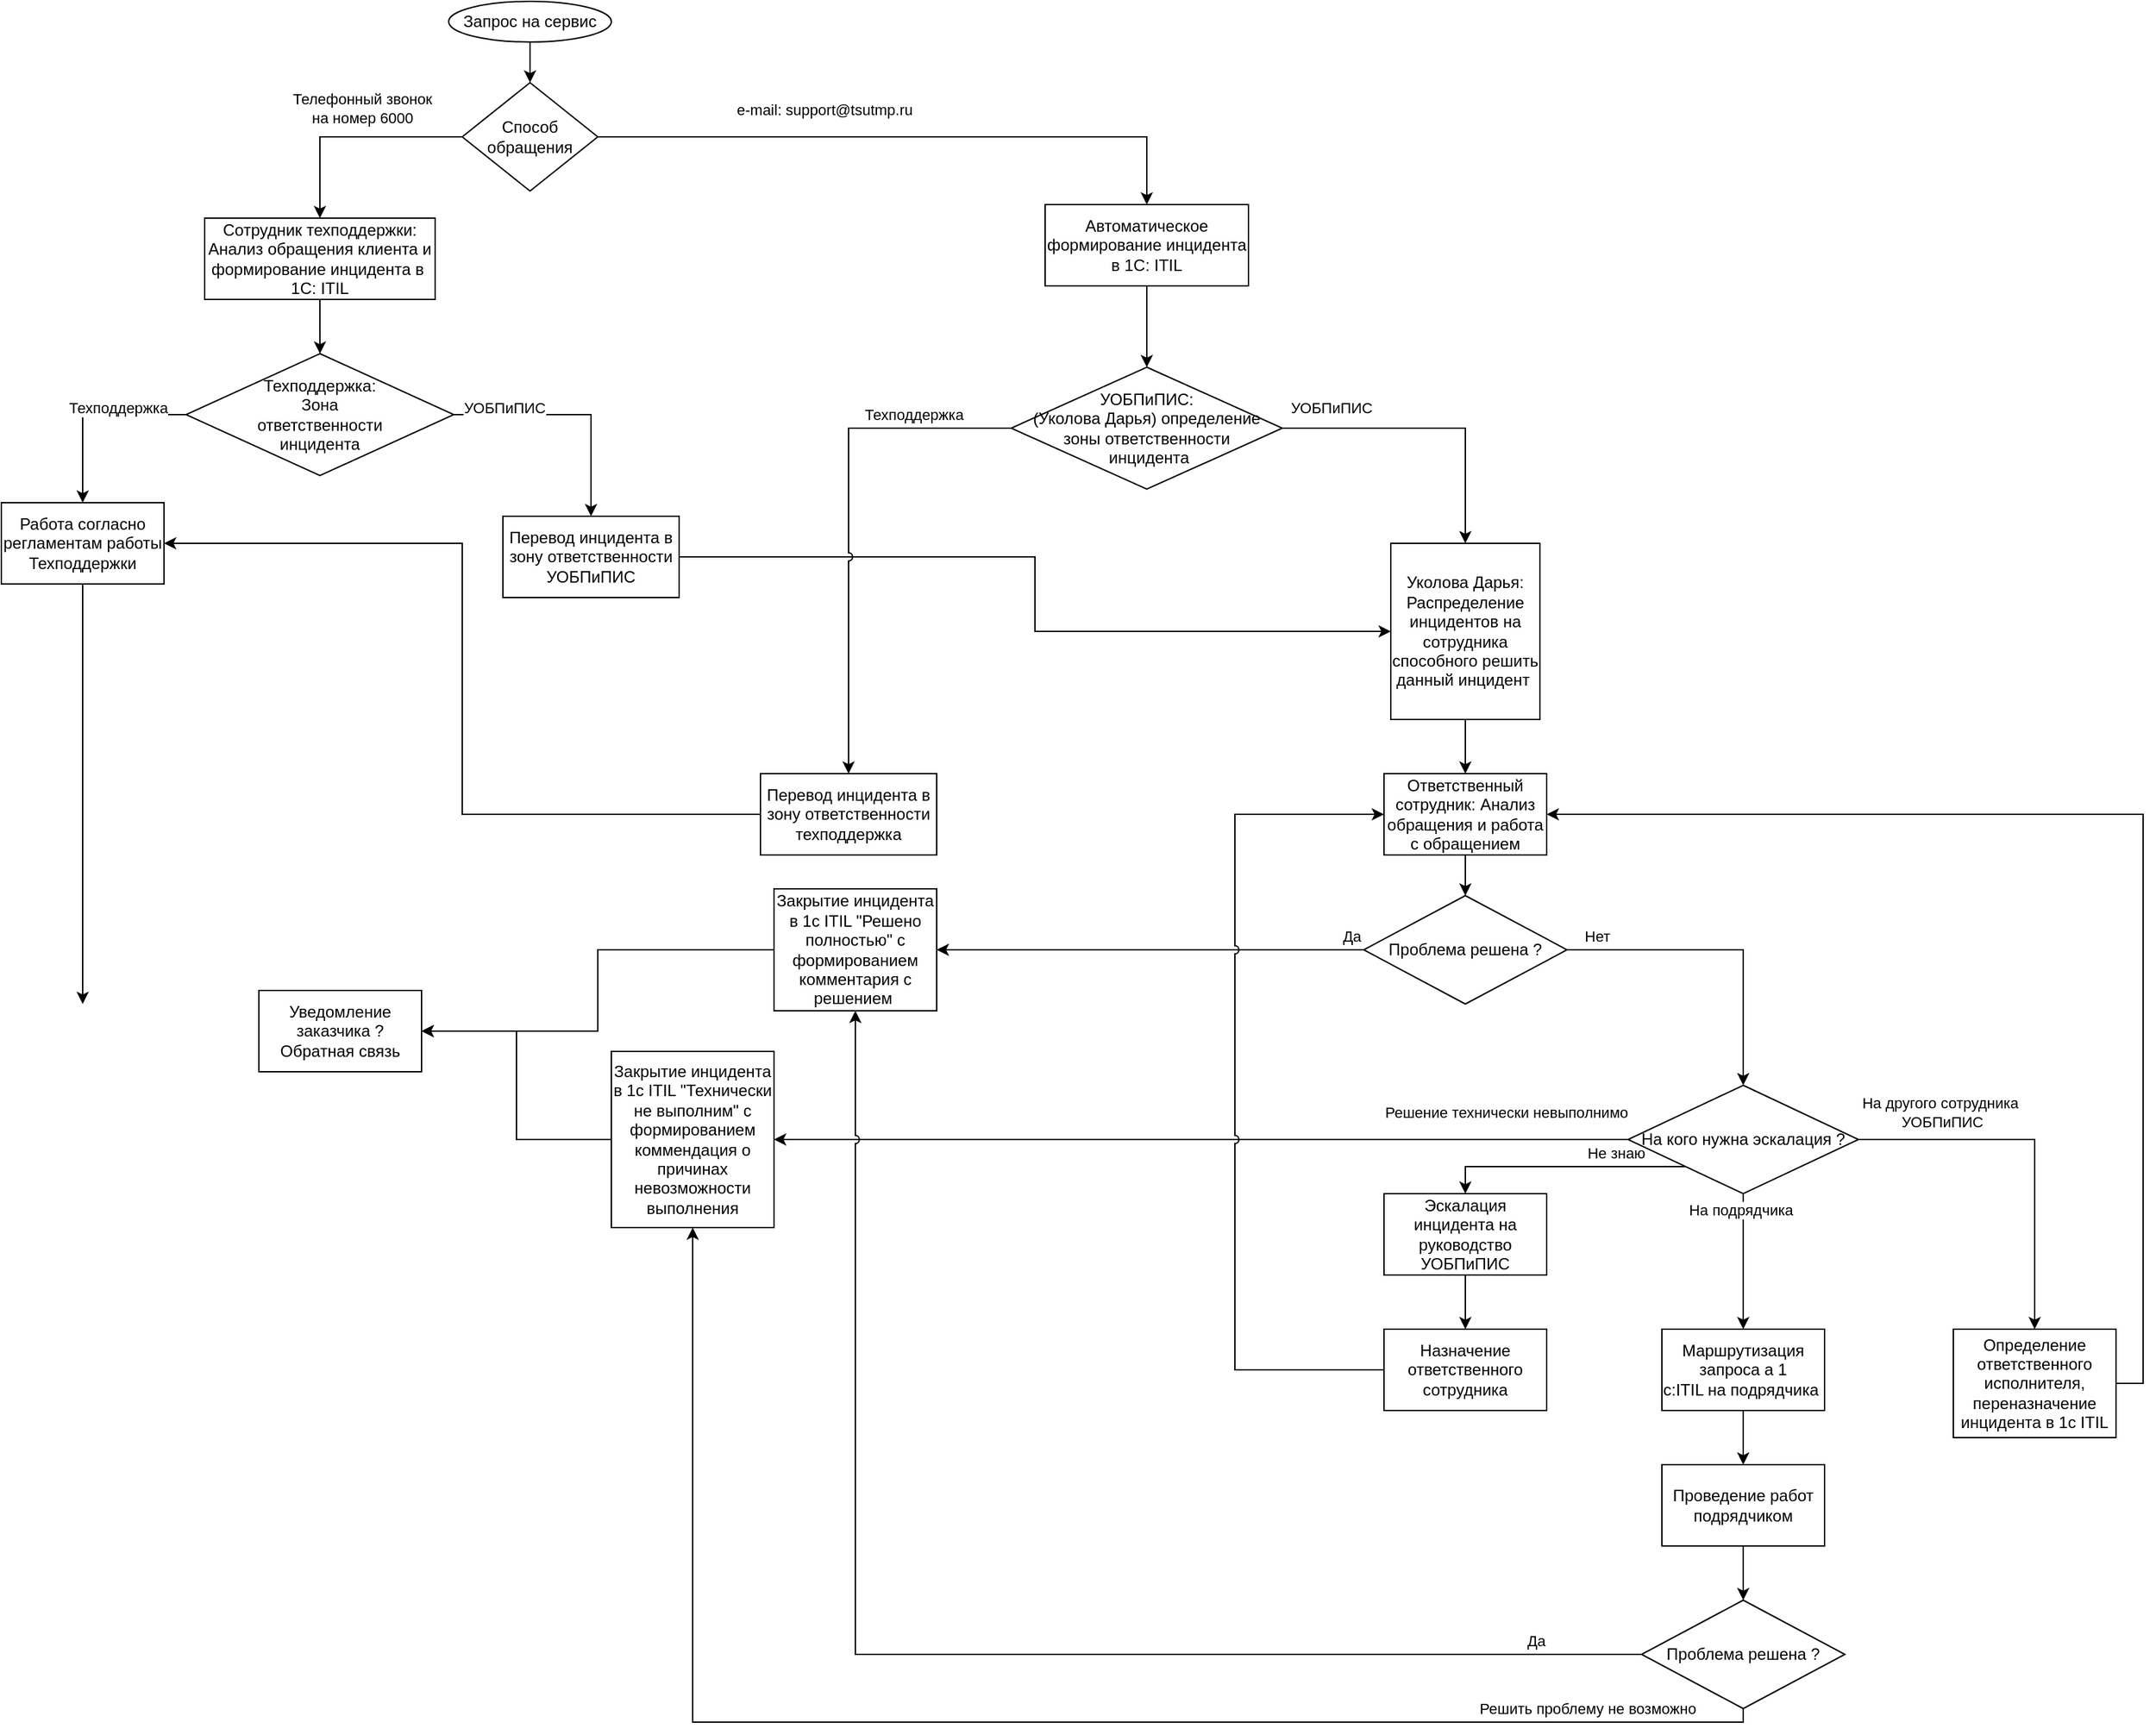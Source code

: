 <mxfile version="13.10.3" type="github">
  <diagram id="C5RBs43oDa-KdzZeNtuy" name="Page-1">
    <mxGraphModel dx="1468" dy="769" grid="1" gridSize="10" guides="1" tooltips="1" connect="1" arrows="1" fold="1" page="1" pageScale="1" pageWidth="827" pageHeight="1169" math="0" shadow="0">
      <root>
        <mxCell id="WIyWlLk6GJQsqaUBKTNV-0" />
        <mxCell id="WIyWlLk6GJQsqaUBKTNV-1" parent="WIyWlLk6GJQsqaUBKTNV-0" />
        <mxCell id="pP6laTNczQT1xypFKiDS-3" value="" style="edgeStyle=orthogonalEdgeStyle;rounded=0;orthogonalLoop=1;jettySize=auto;html=1;" parent="WIyWlLk6GJQsqaUBKTNV-1" source="pP6laTNczQT1xypFKiDS-0" target="pP6laTNczQT1xypFKiDS-1" edge="1">
          <mxGeometry relative="1" as="geometry" />
        </mxCell>
        <mxCell id="pP6laTNczQT1xypFKiDS-0" value="Запрос на сервис" style="ellipse;whiteSpace=wrap;html=1;" parent="WIyWlLk6GJQsqaUBKTNV-1" vertex="1">
          <mxGeometry x="330" y="10" width="120" height="30" as="geometry" />
        </mxCell>
        <mxCell id="pP6laTNczQT1xypFKiDS-4" style="edgeStyle=orthogonalEdgeStyle;rounded=0;orthogonalLoop=1;jettySize=auto;html=1;exitX=1;exitY=0.5;exitDx=0;exitDy=0;" parent="WIyWlLk6GJQsqaUBKTNV-1" source="pP6laTNczQT1xypFKiDS-1" target="pP6laTNczQT1xypFKiDS-9" edge="1">
          <mxGeometry relative="1" as="geometry">
            <mxPoint x="550" y="190" as="targetPoint" />
          </mxGeometry>
        </mxCell>
        <mxCell id="pP6laTNczQT1xypFKiDS-6" value="e-mail: support@tsutmp.ru" style="edgeLabel;html=1;align=center;verticalAlign=middle;resizable=0;points=[];" parent="pP6laTNczQT1xypFKiDS-4" vertex="1" connectable="0">
          <mxGeometry x="-0.4" y="4" relative="1" as="geometry">
            <mxPoint x="30" y="-16" as="offset" />
          </mxGeometry>
        </mxCell>
        <mxCell id="pP6laTNczQT1xypFKiDS-5" style="edgeStyle=orthogonalEdgeStyle;rounded=0;orthogonalLoop=1;jettySize=auto;html=1;exitX=0;exitY=0.5;exitDx=0;exitDy=0;" parent="WIyWlLk6GJQsqaUBKTNV-1" source="pP6laTNczQT1xypFKiDS-1" target="pP6laTNczQT1xypFKiDS-8" edge="1">
          <mxGeometry relative="1" as="geometry">
            <mxPoint x="280" y="140" as="targetPoint" />
          </mxGeometry>
        </mxCell>
        <mxCell id="pP6laTNczQT1xypFKiDS-7" value="Телефонный звонок&lt;br&gt;на номер 6000" style="edgeLabel;html=1;align=center;verticalAlign=middle;resizable=0;points=[];" parent="pP6laTNczQT1xypFKiDS-5" vertex="1" connectable="0">
          <mxGeometry x="-0.333" y="-1" relative="1" as="geometry">
            <mxPoint x="-19" y="-20" as="offset" />
          </mxGeometry>
        </mxCell>
        <mxCell id="pP6laTNczQT1xypFKiDS-1" value="Способ обращения" style="rhombus;whiteSpace=wrap;html=1;" parent="WIyWlLk6GJQsqaUBKTNV-1" vertex="1">
          <mxGeometry x="340" y="70" width="100" height="80" as="geometry" />
        </mxCell>
        <mxCell id="pP6laTNczQT1xypFKiDS-10" style="edgeStyle=orthogonalEdgeStyle;rounded=0;orthogonalLoop=1;jettySize=auto;html=1;" parent="WIyWlLk6GJQsqaUBKTNV-1" source="pP6laTNczQT1xypFKiDS-8" target="pP6laTNczQT1xypFKiDS-11" edge="1">
          <mxGeometry relative="1" as="geometry">
            <mxPoint x="235" y="280" as="targetPoint" />
          </mxGeometry>
        </mxCell>
        <mxCell id="pP6laTNczQT1xypFKiDS-8" value="Сотрудник техподдержки: Анализ обращения клиента и формирование инцидента в&amp;nbsp; 1С: ITIL" style="rounded=0;whiteSpace=wrap;html=1;" parent="WIyWlLk6GJQsqaUBKTNV-1" vertex="1">
          <mxGeometry x="150" y="170" width="170" height="60" as="geometry" />
        </mxCell>
        <mxCell id="pP6laTNczQT1xypFKiDS-18" style="edgeStyle=orthogonalEdgeStyle;rounded=0;orthogonalLoop=1;jettySize=auto;html=1;" parent="WIyWlLk6GJQsqaUBKTNV-1" source="pP6laTNczQT1xypFKiDS-9" target="pP6laTNczQT1xypFKiDS-21" edge="1">
          <mxGeometry relative="1" as="geometry">
            <mxPoint x="845" y="270" as="targetPoint" />
          </mxGeometry>
        </mxCell>
        <mxCell id="pP6laTNczQT1xypFKiDS-9" value="Автоматическое формирование инцидента в 1С: ITIL" style="rounded=0;whiteSpace=wrap;html=1;" parent="WIyWlLk6GJQsqaUBKTNV-1" vertex="1">
          <mxGeometry x="770" y="160" width="150" height="60" as="geometry" />
        </mxCell>
        <mxCell id="pP6laTNczQT1xypFKiDS-13" style="edgeStyle=orthogonalEdgeStyle;rounded=0;orthogonalLoop=1;jettySize=auto;html=1;" parent="WIyWlLk6GJQsqaUBKTNV-1" source="pP6laTNczQT1xypFKiDS-11" target="pP6laTNczQT1xypFKiDS-17" edge="1">
          <mxGeometry relative="1" as="geometry">
            <mxPoint x="110" y="390" as="targetPoint" />
          </mxGeometry>
        </mxCell>
        <mxCell id="pP6laTNczQT1xypFKiDS-14" value="Техподдержка" style="edgeLabel;html=1;align=center;verticalAlign=middle;resizable=0;points=[];" parent="pP6laTNczQT1xypFKiDS-13" vertex="1" connectable="0">
          <mxGeometry x="-0.286" relative="1" as="geometry">
            <mxPoint y="-5" as="offset" />
          </mxGeometry>
        </mxCell>
        <mxCell id="pP6laTNczQT1xypFKiDS-15" style="edgeStyle=orthogonalEdgeStyle;rounded=0;orthogonalLoop=1;jettySize=auto;html=1;" parent="WIyWlLk6GJQsqaUBKTNV-1" source="pP6laTNczQT1xypFKiDS-11" target="pP6laTNczQT1xypFKiDS-12" edge="1">
          <mxGeometry relative="1" as="geometry">
            <mxPoint x="440" y="315" as="targetPoint" />
          </mxGeometry>
        </mxCell>
        <mxCell id="pP6laTNczQT1xypFKiDS-16" value="УОБПиПИС" style="edgeLabel;html=1;align=center;verticalAlign=middle;resizable=0;points=[];" parent="pP6laTNczQT1xypFKiDS-15" vertex="1" connectable="0">
          <mxGeometry x="-0.781" relative="1" as="geometry">
            <mxPoint x="17.5" y="-5" as="offset" />
          </mxGeometry>
        </mxCell>
        <mxCell id="pP6laTNczQT1xypFKiDS-11" value="Техподдержка: &lt;br&gt;Зона &lt;br&gt;ответственности&lt;br&gt;инцидента" style="rhombus;whiteSpace=wrap;html=1;" parent="WIyWlLk6GJQsqaUBKTNV-1" vertex="1">
          <mxGeometry x="136.25" y="270" width="197.5" height="90" as="geometry" />
        </mxCell>
        <mxCell id="pP6laTNczQT1xypFKiDS-62" style="edgeStyle=orthogonalEdgeStyle;rounded=0;jumpStyle=arc;orthogonalLoop=1;jettySize=auto;html=1;" parent="WIyWlLk6GJQsqaUBKTNV-1" source="pP6laTNczQT1xypFKiDS-12" target="pP6laTNczQT1xypFKiDS-34" edge="1">
          <mxGeometry relative="1" as="geometry" />
        </mxCell>
        <mxCell id="pP6laTNczQT1xypFKiDS-12" value="Перевод инцидента в зону ответственности УОБПиПИС&lt;br&gt;" style="rounded=0;whiteSpace=wrap;html=1;" parent="WIyWlLk6GJQsqaUBKTNV-1" vertex="1">
          <mxGeometry x="370" y="390" width="130" height="60" as="geometry" />
        </mxCell>
        <mxCell id="pP6laTNczQT1xypFKiDS-68" style="edgeStyle=orthogonalEdgeStyle;rounded=0;jumpStyle=arc;orthogonalLoop=1;jettySize=auto;html=1;" parent="WIyWlLk6GJQsqaUBKTNV-1" source="pP6laTNczQT1xypFKiDS-17" edge="1">
          <mxGeometry relative="1" as="geometry">
            <mxPoint x="60" y="750.0" as="targetPoint" />
          </mxGeometry>
        </mxCell>
        <mxCell id="pP6laTNczQT1xypFKiDS-17" value="Работа согласно регламентам работы Техподдержки" style="rounded=0;whiteSpace=wrap;html=1;" parent="WIyWlLk6GJQsqaUBKTNV-1" vertex="1">
          <mxGeometry y="380" width="120" height="60" as="geometry" />
        </mxCell>
        <mxCell id="pP6laTNczQT1xypFKiDS-29" style="edgeStyle=orthogonalEdgeStyle;rounded=0;jumpStyle=arc;orthogonalLoop=1;jettySize=auto;html=1;" parent="WIyWlLk6GJQsqaUBKTNV-1" source="pP6laTNczQT1xypFKiDS-21" target="pP6laTNczQT1xypFKiDS-34" edge="1">
          <mxGeometry relative="1" as="geometry">
            <mxPoint x="1040" y="400" as="targetPoint" />
          </mxGeometry>
        </mxCell>
        <mxCell id="pP6laTNczQT1xypFKiDS-30" value="УОБПиПИС" style="edgeLabel;html=1;align=center;verticalAlign=middle;resizable=0;points=[];" parent="pP6laTNczQT1xypFKiDS-29" vertex="1" connectable="0">
          <mxGeometry x="-0.664" y="-2" relative="1" as="geometry">
            <mxPoint x="-1.63" y="-16.94" as="offset" />
          </mxGeometry>
        </mxCell>
        <mxCell id="pP6laTNczQT1xypFKiDS-64" style="edgeStyle=orthogonalEdgeStyle;rounded=0;jumpStyle=arc;orthogonalLoop=1;jettySize=auto;html=1;" parent="WIyWlLk6GJQsqaUBKTNV-1" source="pP6laTNczQT1xypFKiDS-21" target="pP6laTNczQT1xypFKiDS-23" edge="1">
          <mxGeometry relative="1" as="geometry" />
        </mxCell>
        <mxCell id="pP6laTNczQT1xypFKiDS-67" value="Техподдержка" style="edgeLabel;html=1;align=center;verticalAlign=middle;resizable=0;points=[];" parent="pP6laTNczQT1xypFKiDS-64" vertex="1" connectable="0">
          <mxGeometry x="-0.484" y="2" relative="1" as="geometry">
            <mxPoint x="25.16" y="-11.94" as="offset" />
          </mxGeometry>
        </mxCell>
        <mxCell id="pP6laTNczQT1xypFKiDS-21" value="&lt;span&gt;УОБПиПИС:&lt;br&gt;(Уколова Дарья) определение зоны ответственности&lt;br&gt;&amp;nbsp;инцидента&lt;/span&gt;" style="rhombus;whiteSpace=wrap;html=1;" parent="WIyWlLk6GJQsqaUBKTNV-1" vertex="1">
          <mxGeometry x="745" y="280" width="200" height="90" as="geometry" />
        </mxCell>
        <mxCell id="pP6laTNczQT1xypFKiDS-26" style="edgeStyle=orthogonalEdgeStyle;rounded=0;orthogonalLoop=1;jettySize=auto;html=1;entryX=1;entryY=0.5;entryDx=0;entryDy=0;jumpStyle=arc;" parent="WIyWlLk6GJQsqaUBKTNV-1" source="pP6laTNczQT1xypFKiDS-23" target="pP6laTNczQT1xypFKiDS-17" edge="1">
          <mxGeometry relative="1" as="geometry" />
        </mxCell>
        <mxCell id="pP6laTNczQT1xypFKiDS-37" style="edgeStyle=orthogonalEdgeStyle;rounded=0;jumpStyle=arc;orthogonalLoop=1;jettySize=auto;html=1;" parent="WIyWlLk6GJQsqaUBKTNV-1" source="pP6laTNczQT1xypFKiDS-34" target="pP6laTNczQT1xypFKiDS-35" edge="1">
          <mxGeometry relative="1" as="geometry" />
        </mxCell>
        <mxCell id="pP6laTNczQT1xypFKiDS-34" value="Уколова Дарья: Распределение инцидентов на сотрудника способного решить данный инцидент&amp;nbsp;" style="rounded=0;whiteSpace=wrap;html=1;" parent="WIyWlLk6GJQsqaUBKTNV-1" vertex="1">
          <mxGeometry x="1025" y="410" width="110" height="130" as="geometry" />
        </mxCell>
        <mxCell id="pP6laTNczQT1xypFKiDS-38" style="edgeStyle=orthogonalEdgeStyle;rounded=0;jumpStyle=arc;orthogonalLoop=1;jettySize=auto;html=1;" parent="WIyWlLk6GJQsqaUBKTNV-1" source="pP6laTNczQT1xypFKiDS-35" target="pP6laTNczQT1xypFKiDS-36" edge="1">
          <mxGeometry relative="1" as="geometry" />
        </mxCell>
        <mxCell id="pP6laTNczQT1xypFKiDS-35" value="Ответственный сотрудник: Анализ обращения и работа с обращением" style="rounded=0;whiteSpace=wrap;html=1;" parent="WIyWlLk6GJQsqaUBKTNV-1" vertex="1">
          <mxGeometry x="1020" y="580" width="120" height="60" as="geometry" />
        </mxCell>
        <mxCell id="pP6laTNczQT1xypFKiDS-70" style="edgeStyle=orthogonalEdgeStyle;rounded=0;jumpStyle=arc;orthogonalLoop=1;jettySize=auto;html=1;" parent="WIyWlLk6GJQsqaUBKTNV-1" source="pP6laTNczQT1xypFKiDS-36" target="pP6laTNczQT1xypFKiDS-74" edge="1">
          <mxGeometry relative="1" as="geometry">
            <mxPoint x="490" y="710.0" as="targetPoint" />
          </mxGeometry>
        </mxCell>
        <mxCell id="pP6laTNczQT1xypFKiDS-71" value="Да" style="edgeLabel;html=1;align=center;verticalAlign=middle;resizable=0;points=[];" parent="pP6laTNczQT1xypFKiDS-70" vertex="1" connectable="0">
          <mxGeometry x="-0.862" y="-3" relative="1" as="geometry">
            <mxPoint x="11.95" y="-6.94" as="offset" />
          </mxGeometry>
        </mxCell>
        <mxCell id="gmR0aUSAgouzW-DNfKRB-0" style="edgeStyle=orthogonalEdgeStyle;rounded=0;orthogonalLoop=1;jettySize=auto;html=1;" edge="1" parent="WIyWlLk6GJQsqaUBKTNV-1" source="pP6laTNczQT1xypFKiDS-36" target="pP6laTNczQT1xypFKiDS-50">
          <mxGeometry relative="1" as="geometry">
            <Array as="points">
              <mxPoint x="1160" y="710" />
              <mxPoint x="1160" y="710" />
            </Array>
          </mxGeometry>
        </mxCell>
        <mxCell id="gmR0aUSAgouzW-DNfKRB-2" value="Нет" style="edgeLabel;html=1;align=center;verticalAlign=middle;resizable=0;points=[];" vertex="1" connectable="0" parent="gmR0aUSAgouzW-DNfKRB-0">
          <mxGeometry x="-0.809" y="3" relative="1" as="geometry">
            <mxPoint y="-6.94" as="offset" />
          </mxGeometry>
        </mxCell>
        <mxCell id="pP6laTNczQT1xypFKiDS-36" value="Проблема решена ?" style="rhombus;whiteSpace=wrap;html=1;" parent="WIyWlLk6GJQsqaUBKTNV-1" vertex="1">
          <mxGeometry x="1005" y="670" width="150" height="80" as="geometry" />
        </mxCell>
        <mxCell id="pP6laTNczQT1xypFKiDS-54" style="edgeStyle=orthogonalEdgeStyle;rounded=0;jumpStyle=arc;orthogonalLoop=1;jettySize=auto;html=1;" parent="WIyWlLk6GJQsqaUBKTNV-1" source="pP6laTNczQT1xypFKiDS-50" target="gmR0aUSAgouzW-DNfKRB-17" edge="1">
          <mxGeometry relative="1" as="geometry">
            <mxPoint x="400" y="1020" as="targetPoint" />
          </mxGeometry>
        </mxCell>
        <mxCell id="pP6laTNczQT1xypFKiDS-56" value="На другого сотрудника&lt;br&gt;&amp;nbsp;УОБПиПИС" style="edgeLabel;html=1;align=center;verticalAlign=middle;resizable=0;points=[];" parent="pP6laTNczQT1xypFKiDS-54" vertex="1" connectable="0">
          <mxGeometry x="-0.35" y="-4" relative="1" as="geometry">
            <mxPoint x="-28.11" y="-23.94" as="offset" />
          </mxGeometry>
        </mxCell>
        <mxCell id="gmR0aUSAgouzW-DNfKRB-5" style="edgeStyle=orthogonalEdgeStyle;rounded=0;orthogonalLoop=1;jettySize=auto;html=1;exitX=0;exitY=1;exitDx=0;exitDy=0;" edge="1" parent="WIyWlLk6GJQsqaUBKTNV-1" source="pP6laTNczQT1xypFKiDS-50" target="pP6laTNczQT1xypFKiDS-58">
          <mxGeometry relative="1" as="geometry">
            <mxPoint x="910" y="880" as="targetPoint" />
            <Array as="points">
              <mxPoint x="1080" y="870" />
            </Array>
          </mxGeometry>
        </mxCell>
        <mxCell id="gmR0aUSAgouzW-DNfKRB-6" value="Не знаю" style="edgeLabel;html=1;align=center;verticalAlign=middle;resizable=0;points=[];" vertex="1" connectable="0" parent="gmR0aUSAgouzW-DNfKRB-5">
          <mxGeometry x="-0.344" y="-4" relative="1" as="geometry">
            <mxPoint x="7.82" y="-5.94" as="offset" />
          </mxGeometry>
        </mxCell>
        <mxCell id="gmR0aUSAgouzW-DNfKRB-15" style="edgeStyle=orthogonalEdgeStyle;rounded=0;jumpStyle=arc;orthogonalLoop=1;jettySize=auto;html=1;exitX=0.5;exitY=1;exitDx=0;exitDy=0;entryX=0.5;entryY=0;entryDx=0;entryDy=0;" edge="1" parent="WIyWlLk6GJQsqaUBKTNV-1" source="pP6laTNczQT1xypFKiDS-50" target="gmR0aUSAgouzW-DNfKRB-14">
          <mxGeometry relative="1" as="geometry" />
        </mxCell>
        <mxCell id="gmR0aUSAgouzW-DNfKRB-16" value="На подрядчика" style="edgeLabel;html=1;align=center;verticalAlign=middle;resizable=0;points=[];" vertex="1" connectable="0" parent="gmR0aUSAgouzW-DNfKRB-15">
          <mxGeometry x="-0.762" y="-2" relative="1" as="geometry">
            <mxPoint as="offset" />
          </mxGeometry>
        </mxCell>
        <mxCell id="gmR0aUSAgouzW-DNfKRB-29" style="edgeStyle=orthogonalEdgeStyle;rounded=0;jumpStyle=arc;orthogonalLoop=1;jettySize=auto;html=1;" edge="1" parent="WIyWlLk6GJQsqaUBKTNV-1" source="pP6laTNczQT1xypFKiDS-50" target="gmR0aUSAgouzW-DNfKRB-28">
          <mxGeometry relative="1" as="geometry">
            <mxPoint x="570" y="850.0" as="targetPoint" />
          </mxGeometry>
        </mxCell>
        <mxCell id="gmR0aUSAgouzW-DNfKRB-30" value="Решение технически невыполнимо" style="edgeLabel;html=1;align=center;verticalAlign=middle;resizable=0;points=[];" vertex="1" connectable="0" parent="gmR0aUSAgouzW-DNfKRB-29">
          <mxGeometry x="-0.764" y="-3" relative="1" as="geometry">
            <mxPoint x="-15.88" y="-17" as="offset" />
          </mxGeometry>
        </mxCell>
        <mxCell id="pP6laTNczQT1xypFKiDS-50" value="На кого нужна эскалация ?" style="rhombus;whiteSpace=wrap;html=1;" parent="WIyWlLk6GJQsqaUBKTNV-1" vertex="1">
          <mxGeometry x="1200" y="810" width="170" height="80" as="geometry" />
        </mxCell>
        <mxCell id="gmR0aUSAgouzW-DNfKRB-11" style="edgeStyle=orthogonalEdgeStyle;rounded=0;orthogonalLoop=1;jettySize=auto;html=1;exitX=0.5;exitY=1;exitDx=0;exitDy=0;" edge="1" parent="WIyWlLk6GJQsqaUBKTNV-1" source="pP6laTNczQT1xypFKiDS-58" target="gmR0aUSAgouzW-DNfKRB-7">
          <mxGeometry relative="1" as="geometry" />
        </mxCell>
        <mxCell id="pP6laTNczQT1xypFKiDS-58" value="Эскалация инцидента на руководство УОБПиПИС" style="rounded=0;whiteSpace=wrap;html=1;" parent="WIyWlLk6GJQsqaUBKTNV-1" vertex="1">
          <mxGeometry x="1020" y="890" width="120" height="60" as="geometry" />
        </mxCell>
        <mxCell id="pP6laTNczQT1xypFKiDS-23" value="Перевод инцидента в зону ответственности техподдержка" style="rounded=0;whiteSpace=wrap;html=1;" parent="WIyWlLk6GJQsqaUBKTNV-1" vertex="1">
          <mxGeometry x="560" y="580" width="130" height="60" as="geometry" />
        </mxCell>
        <mxCell id="gmR0aUSAgouzW-DNfKRB-32" style="edgeStyle=orthogonalEdgeStyle;rounded=0;jumpStyle=arc;orthogonalLoop=1;jettySize=auto;html=1;" edge="1" parent="WIyWlLk6GJQsqaUBKTNV-1" source="pP6laTNczQT1xypFKiDS-74" target="gmR0aUSAgouzW-DNfKRB-31">
          <mxGeometry relative="1" as="geometry" />
        </mxCell>
        <mxCell id="pP6laTNczQT1xypFKiDS-74" value="Закрытие инцидента в 1с ITIL &quot;Решено полностью&quot; с формированием комментария с решением&amp;nbsp;" style="rounded=0;whiteSpace=wrap;html=1;" parent="WIyWlLk6GJQsqaUBKTNV-1" vertex="1">
          <mxGeometry x="570" y="665" width="120" height="90" as="geometry" />
        </mxCell>
        <mxCell id="gmR0aUSAgouzW-DNfKRB-12" style="edgeStyle=orthogonalEdgeStyle;rounded=0;orthogonalLoop=1;jettySize=auto;html=1;jumpStyle=arc;" edge="1" parent="WIyWlLk6GJQsqaUBKTNV-1" source="gmR0aUSAgouzW-DNfKRB-7" target="pP6laTNczQT1xypFKiDS-35">
          <mxGeometry relative="1" as="geometry">
            <mxPoint x="820" y="610.0" as="targetPoint" />
            <Array as="points">
              <mxPoint x="910" y="1020.0" />
              <mxPoint x="910" y="610.0" />
            </Array>
          </mxGeometry>
        </mxCell>
        <mxCell id="gmR0aUSAgouzW-DNfKRB-7" value="Назначение ответственного сотрудника" style="rounded=0;whiteSpace=wrap;html=1;" vertex="1" parent="WIyWlLk6GJQsqaUBKTNV-1">
          <mxGeometry x="1020" y="990" width="120" height="60" as="geometry" />
        </mxCell>
        <mxCell id="gmR0aUSAgouzW-DNfKRB-24" style="edgeStyle=orthogonalEdgeStyle;rounded=0;jumpStyle=arc;orthogonalLoop=1;jettySize=auto;html=1;" edge="1" parent="WIyWlLk6GJQsqaUBKTNV-1" source="gmR0aUSAgouzW-DNfKRB-13" target="pP6laTNczQT1xypFKiDS-74">
          <mxGeometry relative="1" as="geometry">
            <mxPoint x="750" y="1230" as="targetPoint" />
          </mxGeometry>
        </mxCell>
        <mxCell id="gmR0aUSAgouzW-DNfKRB-25" value="Да" style="edgeLabel;html=1;align=center;verticalAlign=middle;resizable=0;points=[];" vertex="1" connectable="0" parent="gmR0aUSAgouzW-DNfKRB-24">
          <mxGeometry x="-0.805" y="-3" relative="1" as="geometry">
            <mxPoint x="24.71" y="-7" as="offset" />
          </mxGeometry>
        </mxCell>
        <mxCell id="gmR0aUSAgouzW-DNfKRB-26" style="edgeStyle=orthogonalEdgeStyle;rounded=0;jumpStyle=arc;orthogonalLoop=1;jettySize=auto;html=1;" edge="1" parent="WIyWlLk6GJQsqaUBKTNV-1" source="gmR0aUSAgouzW-DNfKRB-13" target="gmR0aUSAgouzW-DNfKRB-28">
          <mxGeometry relative="1" as="geometry">
            <mxPoint x="1540.0" y="1230" as="targetPoint" />
            <Array as="points">
              <mxPoint x="1285" y="1280" />
              <mxPoint x="510" y="1280" />
            </Array>
          </mxGeometry>
        </mxCell>
        <mxCell id="gmR0aUSAgouzW-DNfKRB-27" value="Решить проблему не возможно" style="edgeLabel;html=1;align=center;verticalAlign=middle;resizable=0;points=[];" vertex="1" connectable="0" parent="gmR0aUSAgouzW-DNfKRB-26">
          <mxGeometry x="-0.826" y="2" relative="1" as="geometry">
            <mxPoint x="-25.03" y="-12.06" as="offset" />
          </mxGeometry>
        </mxCell>
        <mxCell id="gmR0aUSAgouzW-DNfKRB-13" value="Проблема решена ?" style="rhombus;whiteSpace=wrap;html=1;" vertex="1" parent="WIyWlLk6GJQsqaUBKTNV-1">
          <mxGeometry x="1210" y="1190" width="150" height="80" as="geometry" />
        </mxCell>
        <mxCell id="gmR0aUSAgouzW-DNfKRB-21" style="edgeStyle=orthogonalEdgeStyle;rounded=0;jumpStyle=arc;orthogonalLoop=1;jettySize=auto;html=1;" edge="1" parent="WIyWlLk6GJQsqaUBKTNV-1" source="gmR0aUSAgouzW-DNfKRB-14" target="gmR0aUSAgouzW-DNfKRB-20">
          <mxGeometry relative="1" as="geometry" />
        </mxCell>
        <mxCell id="gmR0aUSAgouzW-DNfKRB-14" value="Маршрутизация запроса а 1&lt;br&gt;c:ITIL на подрядчика&amp;nbsp;&lt;br&gt;" style="rounded=0;whiteSpace=wrap;html=1;" vertex="1" parent="WIyWlLk6GJQsqaUBKTNV-1">
          <mxGeometry x="1225" y="990" width="120" height="60" as="geometry" />
        </mxCell>
        <mxCell id="gmR0aUSAgouzW-DNfKRB-19" style="edgeStyle=orthogonalEdgeStyle;rounded=0;jumpStyle=arc;orthogonalLoop=1;jettySize=auto;html=1;entryX=1;entryY=0.5;entryDx=0;entryDy=0;" edge="1" parent="WIyWlLk6GJQsqaUBKTNV-1" source="gmR0aUSAgouzW-DNfKRB-17" target="pP6laTNczQT1xypFKiDS-35">
          <mxGeometry relative="1" as="geometry">
            <Array as="points">
              <mxPoint x="1580" y="1030" />
              <mxPoint x="1580" y="610" />
            </Array>
          </mxGeometry>
        </mxCell>
        <mxCell id="gmR0aUSAgouzW-DNfKRB-17" value="Определение ответственного исполнителя, переназначение инцидента в 1с ITIL" style="rounded=0;whiteSpace=wrap;html=1;" vertex="1" parent="WIyWlLk6GJQsqaUBKTNV-1">
          <mxGeometry x="1440" y="990" width="120" height="80" as="geometry" />
        </mxCell>
        <mxCell id="gmR0aUSAgouzW-DNfKRB-22" style="edgeStyle=orthogonalEdgeStyle;rounded=0;jumpStyle=arc;orthogonalLoop=1;jettySize=auto;html=1;" edge="1" parent="WIyWlLk6GJQsqaUBKTNV-1" source="gmR0aUSAgouzW-DNfKRB-20" target="gmR0aUSAgouzW-DNfKRB-13">
          <mxGeometry relative="1" as="geometry" />
        </mxCell>
        <mxCell id="gmR0aUSAgouzW-DNfKRB-20" value="Проведение работ подрядчиком" style="rounded=0;whiteSpace=wrap;html=1;" vertex="1" parent="WIyWlLk6GJQsqaUBKTNV-1">
          <mxGeometry x="1225" y="1090" width="120" height="60" as="geometry" />
        </mxCell>
        <mxCell id="gmR0aUSAgouzW-DNfKRB-33" style="edgeStyle=orthogonalEdgeStyle;rounded=0;jumpStyle=arc;orthogonalLoop=1;jettySize=auto;html=1;" edge="1" parent="WIyWlLk6GJQsqaUBKTNV-1" source="gmR0aUSAgouzW-DNfKRB-28" target="gmR0aUSAgouzW-DNfKRB-31">
          <mxGeometry relative="1" as="geometry" />
        </mxCell>
        <mxCell id="gmR0aUSAgouzW-DNfKRB-28" value="Закрытие инцидента в 1с ITIL &quot;Технически не выполним&quot; с формированием коммендация о причинах невозможности выполнения" style="rounded=0;whiteSpace=wrap;html=1;" vertex="1" parent="WIyWlLk6GJQsqaUBKTNV-1">
          <mxGeometry x="450" y="785" width="120" height="130" as="geometry" />
        </mxCell>
        <mxCell id="gmR0aUSAgouzW-DNfKRB-31" value="Уведомление заказчика ? Обратная связь" style="rounded=0;whiteSpace=wrap;html=1;" vertex="1" parent="WIyWlLk6GJQsqaUBKTNV-1">
          <mxGeometry x="190" y="740" width="120" height="60" as="geometry" />
        </mxCell>
      </root>
    </mxGraphModel>
  </diagram>
</mxfile>
